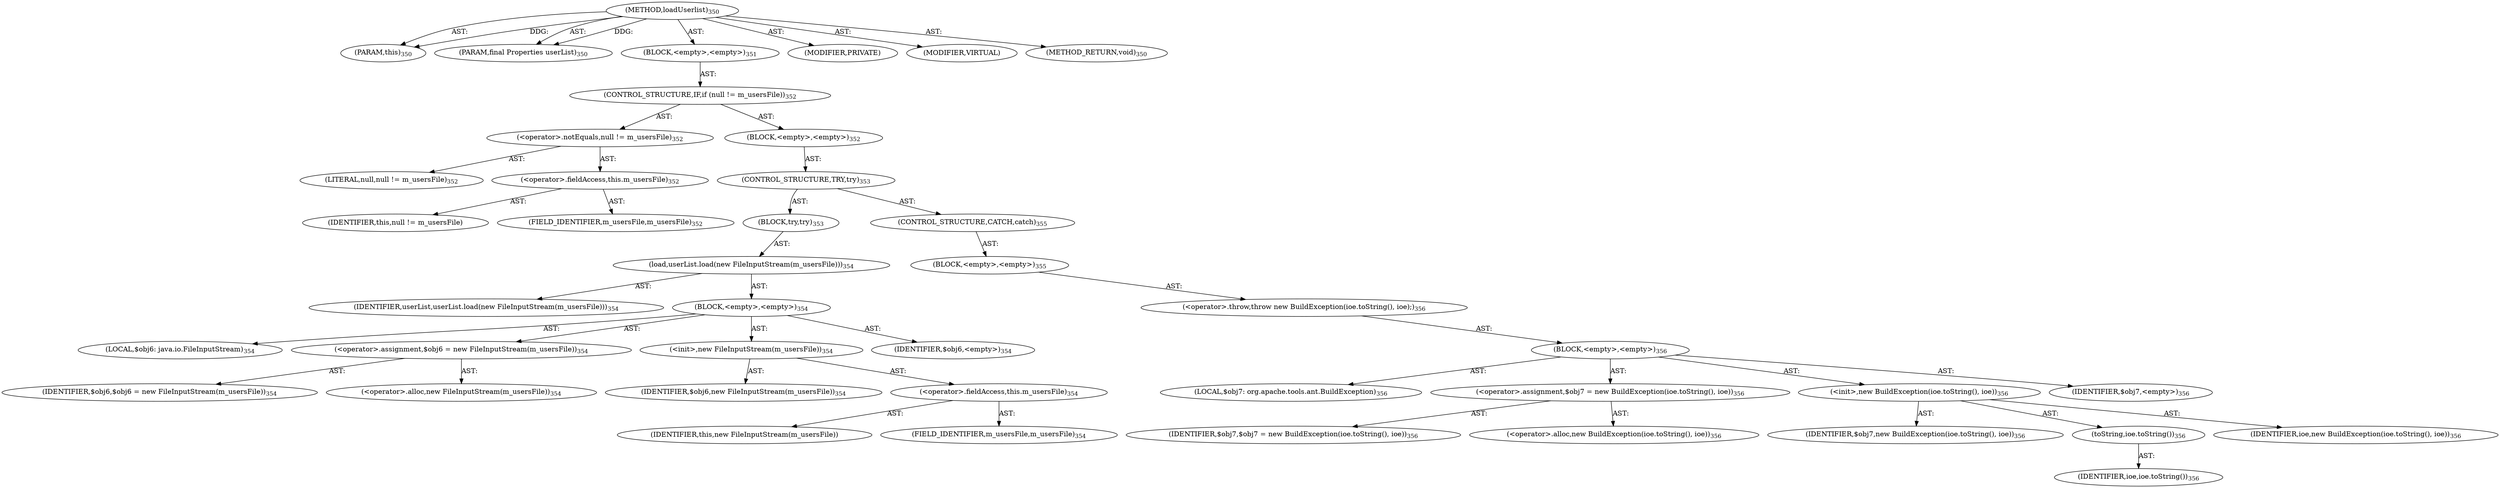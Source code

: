digraph "loadUserlist" {  
"111669149706" [label = <(METHOD,loadUserlist)<SUB>350</SUB>> ]
"115964117011" [label = <(PARAM,this)<SUB>350</SUB>> ]
"115964117012" [label = <(PARAM,final Properties userList)<SUB>350</SUB>> ]
"25769803807" [label = <(BLOCK,&lt;empty&gt;,&lt;empty&gt;)<SUB>351</SUB>> ]
"47244640271" [label = <(CONTROL_STRUCTURE,IF,if (null != m_usersFile))<SUB>352</SUB>> ]
"30064771238" [label = <(&lt;operator&gt;.notEquals,null != m_usersFile)<SUB>352</SUB>> ]
"90194313235" [label = <(LITERAL,null,null != m_usersFile)<SUB>352</SUB>> ]
"30064771239" [label = <(&lt;operator&gt;.fieldAccess,this.m_usersFile)<SUB>352</SUB>> ]
"68719476876" [label = <(IDENTIFIER,this,null != m_usersFile)> ]
"55834574874" [label = <(FIELD_IDENTIFIER,m_usersFile,m_usersFile)<SUB>352</SUB>> ]
"25769803808" [label = <(BLOCK,&lt;empty&gt;,&lt;empty&gt;)<SUB>352</SUB>> ]
"47244640272" [label = <(CONTROL_STRUCTURE,TRY,try)<SUB>353</SUB>> ]
"25769803809" [label = <(BLOCK,try,try)<SUB>353</SUB>> ]
"30064771240" [label = <(load,userList.load(new FileInputStream(m_usersFile)))<SUB>354</SUB>> ]
"68719476877" [label = <(IDENTIFIER,userList,userList.load(new FileInputStream(m_usersFile)))<SUB>354</SUB>> ]
"25769803810" [label = <(BLOCK,&lt;empty&gt;,&lt;empty&gt;)<SUB>354</SUB>> ]
"94489280541" [label = <(LOCAL,$obj6: java.io.FileInputStream)<SUB>354</SUB>> ]
"30064771241" [label = <(&lt;operator&gt;.assignment,$obj6 = new FileInputStream(m_usersFile))<SUB>354</SUB>> ]
"68719476878" [label = <(IDENTIFIER,$obj6,$obj6 = new FileInputStream(m_usersFile))<SUB>354</SUB>> ]
"30064771242" [label = <(&lt;operator&gt;.alloc,new FileInputStream(m_usersFile))<SUB>354</SUB>> ]
"30064771243" [label = <(&lt;init&gt;,new FileInputStream(m_usersFile))<SUB>354</SUB>> ]
"68719476879" [label = <(IDENTIFIER,$obj6,new FileInputStream(m_usersFile))<SUB>354</SUB>> ]
"30064771244" [label = <(&lt;operator&gt;.fieldAccess,this.m_usersFile)<SUB>354</SUB>> ]
"68719476880" [label = <(IDENTIFIER,this,new FileInputStream(m_usersFile))> ]
"55834574875" [label = <(FIELD_IDENTIFIER,m_usersFile,m_usersFile)<SUB>354</SUB>> ]
"68719476881" [label = <(IDENTIFIER,$obj6,&lt;empty&gt;)<SUB>354</SUB>> ]
"47244640273" [label = <(CONTROL_STRUCTURE,CATCH,catch)<SUB>355</SUB>> ]
"25769803811" [label = <(BLOCK,&lt;empty&gt;,&lt;empty&gt;)<SUB>355</SUB>> ]
"30064771245" [label = <(&lt;operator&gt;.throw,throw new BuildException(ioe.toString(), ioe);)<SUB>356</SUB>> ]
"25769803812" [label = <(BLOCK,&lt;empty&gt;,&lt;empty&gt;)<SUB>356</SUB>> ]
"94489280542" [label = <(LOCAL,$obj7: org.apache.tools.ant.BuildException)<SUB>356</SUB>> ]
"30064771246" [label = <(&lt;operator&gt;.assignment,$obj7 = new BuildException(ioe.toString(), ioe))<SUB>356</SUB>> ]
"68719476882" [label = <(IDENTIFIER,$obj7,$obj7 = new BuildException(ioe.toString(), ioe))<SUB>356</SUB>> ]
"30064771247" [label = <(&lt;operator&gt;.alloc,new BuildException(ioe.toString(), ioe))<SUB>356</SUB>> ]
"30064771248" [label = <(&lt;init&gt;,new BuildException(ioe.toString(), ioe))<SUB>356</SUB>> ]
"68719476883" [label = <(IDENTIFIER,$obj7,new BuildException(ioe.toString(), ioe))<SUB>356</SUB>> ]
"30064771249" [label = <(toString,ioe.toString())<SUB>356</SUB>> ]
"68719476884" [label = <(IDENTIFIER,ioe,ioe.toString())<SUB>356</SUB>> ]
"68719476885" [label = <(IDENTIFIER,ioe,new BuildException(ioe.toString(), ioe))<SUB>356</SUB>> ]
"68719476886" [label = <(IDENTIFIER,$obj7,&lt;empty&gt;)<SUB>356</SUB>> ]
"133143986203" [label = <(MODIFIER,PRIVATE)> ]
"133143986204" [label = <(MODIFIER,VIRTUAL)> ]
"128849018890" [label = <(METHOD_RETURN,void)<SUB>350</SUB>> ]
  "111669149706" -> "115964117011"  [ label = "AST: "] 
  "111669149706" -> "115964117012"  [ label = "AST: "] 
  "111669149706" -> "25769803807"  [ label = "AST: "] 
  "111669149706" -> "133143986203"  [ label = "AST: "] 
  "111669149706" -> "133143986204"  [ label = "AST: "] 
  "111669149706" -> "128849018890"  [ label = "AST: "] 
  "25769803807" -> "47244640271"  [ label = "AST: "] 
  "47244640271" -> "30064771238"  [ label = "AST: "] 
  "47244640271" -> "25769803808"  [ label = "AST: "] 
  "30064771238" -> "90194313235"  [ label = "AST: "] 
  "30064771238" -> "30064771239"  [ label = "AST: "] 
  "30064771239" -> "68719476876"  [ label = "AST: "] 
  "30064771239" -> "55834574874"  [ label = "AST: "] 
  "25769803808" -> "47244640272"  [ label = "AST: "] 
  "47244640272" -> "25769803809"  [ label = "AST: "] 
  "47244640272" -> "47244640273"  [ label = "AST: "] 
  "25769803809" -> "30064771240"  [ label = "AST: "] 
  "30064771240" -> "68719476877"  [ label = "AST: "] 
  "30064771240" -> "25769803810"  [ label = "AST: "] 
  "25769803810" -> "94489280541"  [ label = "AST: "] 
  "25769803810" -> "30064771241"  [ label = "AST: "] 
  "25769803810" -> "30064771243"  [ label = "AST: "] 
  "25769803810" -> "68719476881"  [ label = "AST: "] 
  "30064771241" -> "68719476878"  [ label = "AST: "] 
  "30064771241" -> "30064771242"  [ label = "AST: "] 
  "30064771243" -> "68719476879"  [ label = "AST: "] 
  "30064771243" -> "30064771244"  [ label = "AST: "] 
  "30064771244" -> "68719476880"  [ label = "AST: "] 
  "30064771244" -> "55834574875"  [ label = "AST: "] 
  "47244640273" -> "25769803811"  [ label = "AST: "] 
  "25769803811" -> "30064771245"  [ label = "AST: "] 
  "30064771245" -> "25769803812"  [ label = "AST: "] 
  "25769803812" -> "94489280542"  [ label = "AST: "] 
  "25769803812" -> "30064771246"  [ label = "AST: "] 
  "25769803812" -> "30064771248"  [ label = "AST: "] 
  "25769803812" -> "68719476886"  [ label = "AST: "] 
  "30064771246" -> "68719476882"  [ label = "AST: "] 
  "30064771246" -> "30064771247"  [ label = "AST: "] 
  "30064771248" -> "68719476883"  [ label = "AST: "] 
  "30064771248" -> "30064771249"  [ label = "AST: "] 
  "30064771248" -> "68719476885"  [ label = "AST: "] 
  "30064771249" -> "68719476884"  [ label = "AST: "] 
  "111669149706" -> "115964117011"  [ label = "DDG: "] 
  "111669149706" -> "115964117012"  [ label = "DDG: "] 
}
